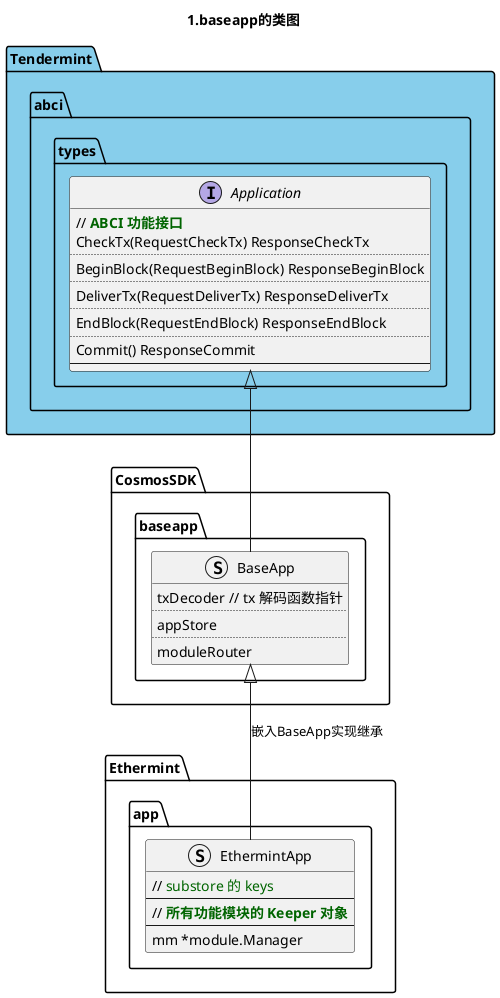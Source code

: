 @startuml 1.baseapp的类图
    title 1.baseapp的类图

    namespace Tendermint #SkyBlue {
        namespace abci.types {
            interface Application {
                //<b><color:DarkGreen> ABCI 功能接口
                CheckTx(RequestCheckTx) ResponseCheckTx
                ....
                BeginBlock(RequestBeginBlock) ResponseBeginBlock
                ....
                DeliverTx(RequestDeliverTx) ResponseDeliverTx
                ....
                EndBlock(RequestEndBlock) ResponseEndBlock
                ....
                Commit() ResponseCommit
                ----
            }
        }
    }

    namespace CosmosSDK {
        namespace baseapp {
            struct BaseApp {
                txDecoder // tx 解码函数指针
                ....
                appStore
                ....
                moduleRouter
            }

            Tendermint.abci.types.Application <|-- BaseApp
        }
    }

    namespace Ethermint {
        namespace app {
            struct EthermintApp {
                //<color:DarkGreen> substore 的 keys
                ----
                //<b><color:DarkGreen> 所有功能模块的 Keeper 对象
                ----
                mm *module.Manager
            }

            CosmosSDK.baseapp.BaseApp <|-- EthermintApp : 嵌入BaseApp实现继承
        }
    }

@enduml